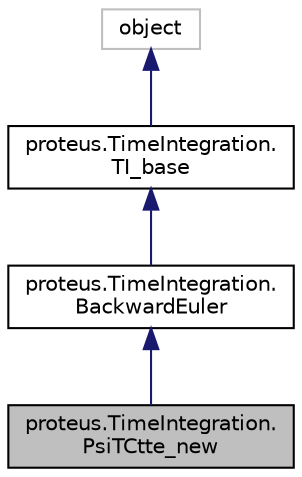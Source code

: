 digraph "proteus.TimeIntegration.PsiTCtte_new"
{
 // LATEX_PDF_SIZE
  edge [fontname="Helvetica",fontsize="10",labelfontname="Helvetica",labelfontsize="10"];
  node [fontname="Helvetica",fontsize="10",shape=record];
  Node1 [label="proteus.TimeIntegration.\lPsiTCtte_new",height=0.2,width=0.4,color="black", fillcolor="grey75", style="filled", fontcolor="black",tooltip=" "];
  Node2 -> Node1 [dir="back",color="midnightblue",fontsize="10",style="solid",fontname="Helvetica"];
  Node2 [label="proteus.TimeIntegration.\lBackwardEuler",height=0.2,width=0.4,color="black", fillcolor="white", style="filled",URL="$d6/dea/classproteus_1_1TimeIntegration_1_1BackwardEuler.html",tooltip=" "];
  Node3 -> Node2 [dir="back",color="midnightblue",fontsize="10",style="solid",fontname="Helvetica"];
  Node3 [label="proteus.TimeIntegration.\lTI_base",height=0.2,width=0.4,color="black", fillcolor="white", style="filled",URL="$d8/d86/classproteus_1_1TimeIntegration_1_1TI__base.html",tooltip=" "];
  Node4 -> Node3 [dir="back",color="midnightblue",fontsize="10",style="solid",fontname="Helvetica"];
  Node4 [label="object",height=0.2,width=0.4,color="grey75", fillcolor="white", style="filled",tooltip=" "];
}

